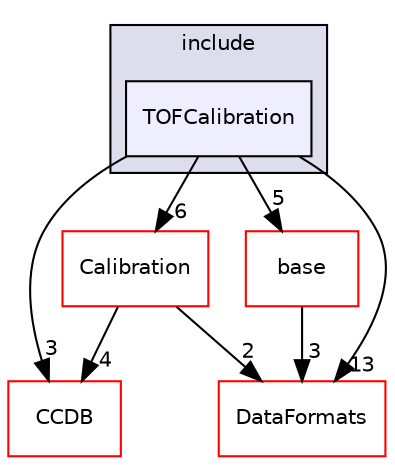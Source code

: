 digraph "/home/travis/build/AliceO2Group/AliceO2/Detectors/TOF/calibration/include/TOFCalibration" {
  bgcolor=transparent;
  compound=true
  node [ fontsize="10", fontname="Helvetica"];
  edge [ labelfontsize="10", labelfontname="Helvetica"];
  subgraph clusterdir_9078f90efc926eafcab862e600c211ca {
    graph [ bgcolor="#ddddee", pencolor="black", label="include" fontname="Helvetica", fontsize="10", URL="dir_9078f90efc926eafcab862e600c211ca.html"]
  dir_9e39eec73ed3b58596c40addcbcf219f [shape=box, label="TOFCalibration", style="filled", fillcolor="#eeeeff", pencolor="black", URL="dir_9e39eec73ed3b58596c40addcbcf219f.html"];
  }
  dir_2f1defcce8b8bdfe202c8bfd41228d47 [shape=box label="Calibration" color="red" URL="dir_2f1defcce8b8bdfe202c8bfd41228d47.html"];
  dir_6af676bf18881990e4083e191d0e63e0 [shape=box label="CCDB" color="red" URL="dir_6af676bf18881990e4083e191d0e63e0.html"];
  dir_0189f3ad6abecd72f822a0c3914f12b2 [shape=box label="base" color="red" URL="dir_0189f3ad6abecd72f822a0c3914f12b2.html"];
  dir_2171f7ec022c5423887b07c69b2f5b48 [shape=box label="DataFormats" color="red" URL="dir_2171f7ec022c5423887b07c69b2f5b48.html"];
  dir_2f1defcce8b8bdfe202c8bfd41228d47->dir_6af676bf18881990e4083e191d0e63e0 [headlabel="4", labeldistance=1.5 headhref="dir_000050_000028.html"];
  dir_2f1defcce8b8bdfe202c8bfd41228d47->dir_2171f7ec022c5423887b07c69b2f5b48 [headlabel="2", labeldistance=1.5 headhref="dir_000050_000090.html"];
  dir_9e39eec73ed3b58596c40addcbcf219f->dir_2f1defcce8b8bdfe202c8bfd41228d47 [headlabel="6", labeldistance=1.5 headhref="dir_000647_000050.html"];
  dir_9e39eec73ed3b58596c40addcbcf219f->dir_6af676bf18881990e4083e191d0e63e0 [headlabel="3", labeldistance=1.5 headhref="dir_000647_000028.html"];
  dir_9e39eec73ed3b58596c40addcbcf219f->dir_0189f3ad6abecd72f822a0c3914f12b2 [headlabel="5", labeldistance=1.5 headhref="dir_000647_000151.html"];
  dir_9e39eec73ed3b58596c40addcbcf219f->dir_2171f7ec022c5423887b07c69b2f5b48 [headlabel="13", labeldistance=1.5 headhref="dir_000647_000090.html"];
  dir_0189f3ad6abecd72f822a0c3914f12b2->dir_2171f7ec022c5423887b07c69b2f5b48 [headlabel="3", labeldistance=1.5 headhref="dir_000151_000090.html"];
}
